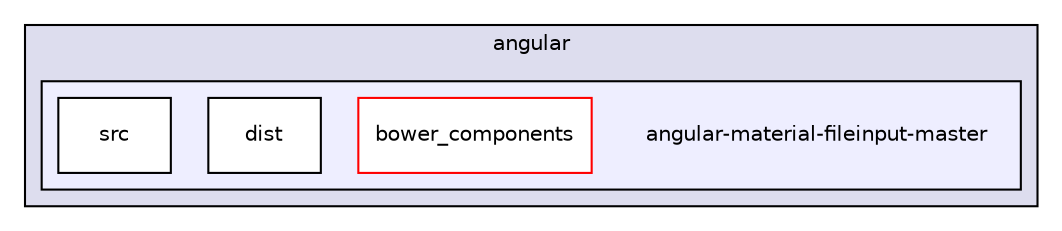 digraph "libs/angular/angular-material-fileinput-master" {
  compound=true
  node [ fontsize="10", fontname="Helvetica"];
  edge [ labelfontsize="10", labelfontname="Helvetica"];
  subgraph clusterdir_f1c7788e701f5d642bb7ddc950ca56a5 {
    graph [ bgcolor="#ddddee", pencolor="black", label="angular" fontname="Helvetica", fontsize="10", URL="dir_f1c7788e701f5d642bb7ddc950ca56a5.html"]
  subgraph clusterdir_e61747bd0128d8a782c36ae884c5dd16 {
    graph [ bgcolor="#eeeeff", pencolor="black", label="" URL="dir_e61747bd0128d8a782c36ae884c5dd16.html"];
    dir_e61747bd0128d8a782c36ae884c5dd16 [shape=plaintext label="angular-material-fileinput-master"];
    dir_62eeda996942d0429ba9d811c8abf311 [shape=box label="bower_components" color="red" fillcolor="white" style="filled" URL="dir_62eeda996942d0429ba9d811c8abf311.html"];
    dir_848bfd883a04eb3a0ea2c847f13a3917 [shape=box label="dist" color="black" fillcolor="white" style="filled" URL="dir_848bfd883a04eb3a0ea2c847f13a3917.html"];
    dir_6f9e8be2691864e58796ccfa86ebed77 [shape=box label="src" color="black" fillcolor="white" style="filled" URL="dir_6f9e8be2691864e58796ccfa86ebed77.html"];
  }
  }
}
